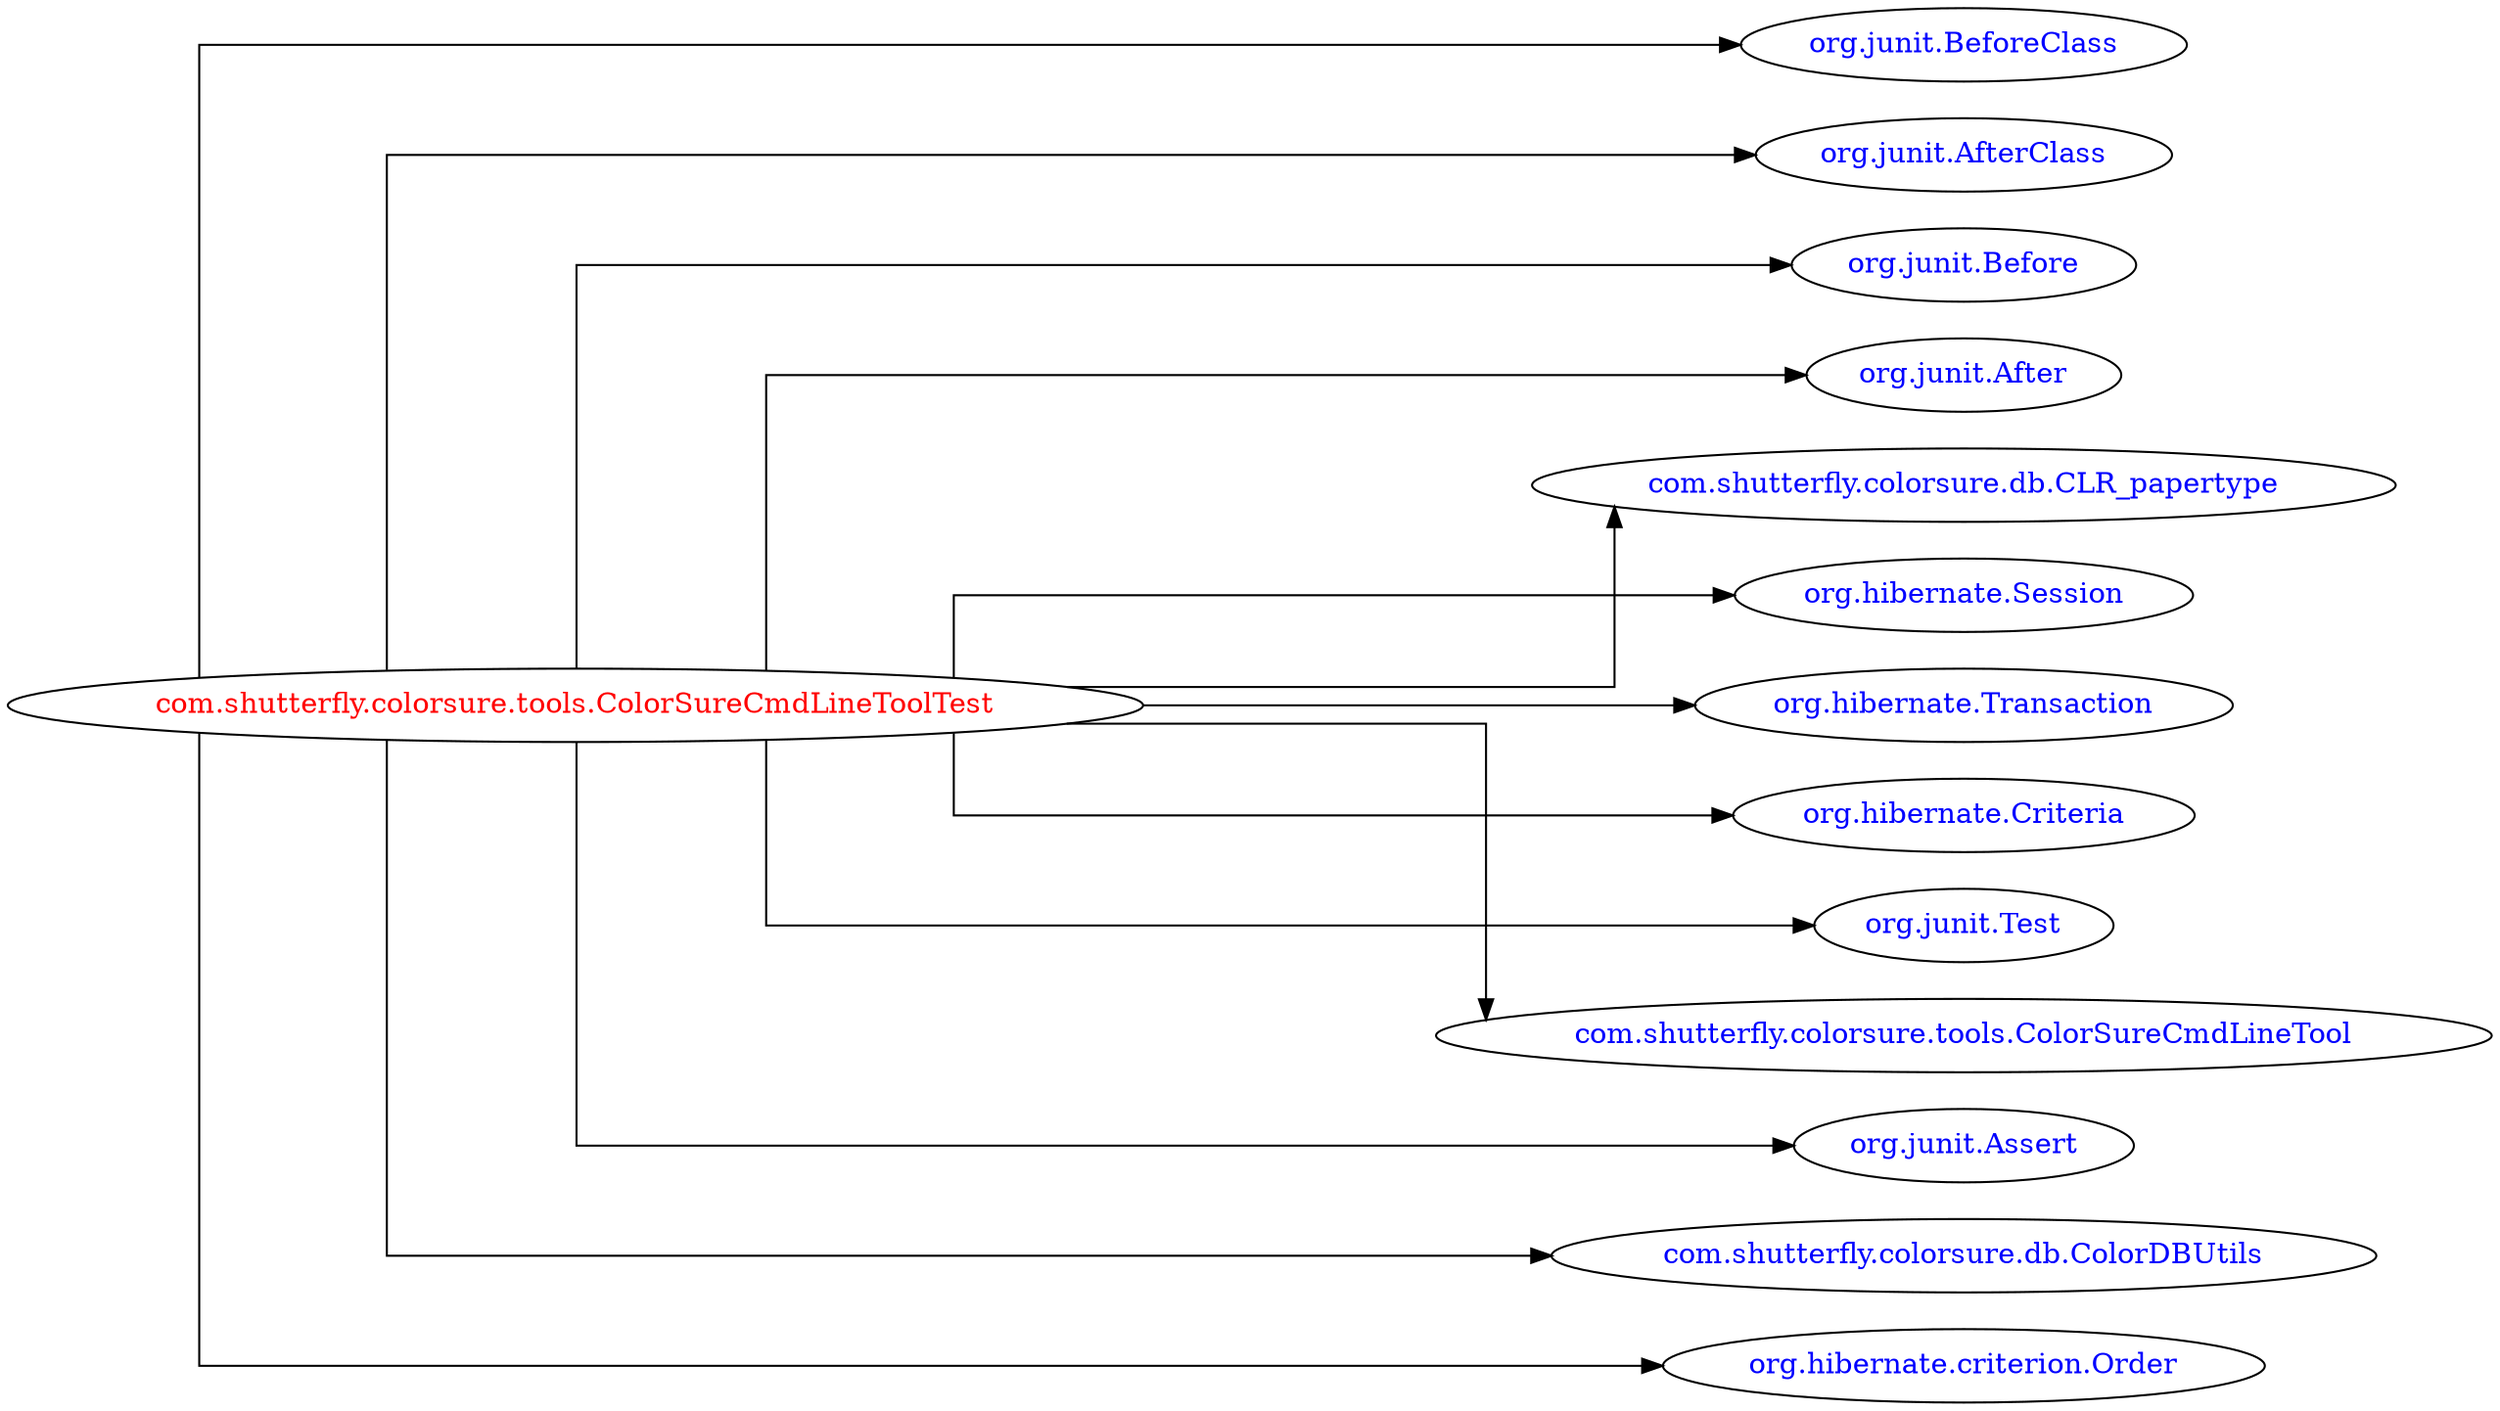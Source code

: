 digraph dependencyGraph {
 concentrate=true;
 ranksep="2.0";
 rankdir="LR"; 
 splines="ortho";
"com.shutterfly.colorsure.tools.ColorSureCmdLineToolTest" [fontcolor="red"];
"org.junit.BeforeClass" [ fontcolor="blue" ];
"com.shutterfly.colorsure.tools.ColorSureCmdLineToolTest"->"org.junit.BeforeClass";
"org.junit.AfterClass" [ fontcolor="blue" ];
"com.shutterfly.colorsure.tools.ColorSureCmdLineToolTest"->"org.junit.AfterClass";
"org.junit.Before" [ fontcolor="blue" ];
"com.shutterfly.colorsure.tools.ColorSureCmdLineToolTest"->"org.junit.Before";
"org.junit.After" [ fontcolor="blue" ];
"com.shutterfly.colorsure.tools.ColorSureCmdLineToolTest"->"org.junit.After";
"com.shutterfly.colorsure.db.CLR_papertype" [ fontcolor="blue" ];
"com.shutterfly.colorsure.tools.ColorSureCmdLineToolTest"->"com.shutterfly.colorsure.db.CLR_papertype";
"org.hibernate.Session" [ fontcolor="blue" ];
"com.shutterfly.colorsure.tools.ColorSureCmdLineToolTest"->"org.hibernate.Session";
"org.hibernate.Transaction" [ fontcolor="blue" ];
"com.shutterfly.colorsure.tools.ColorSureCmdLineToolTest"->"org.hibernate.Transaction";
"org.hibernate.Criteria" [ fontcolor="blue" ];
"com.shutterfly.colorsure.tools.ColorSureCmdLineToolTest"->"org.hibernate.Criteria";
"org.junit.Test" [ fontcolor="blue" ];
"com.shutterfly.colorsure.tools.ColorSureCmdLineToolTest"->"org.junit.Test";
"com.shutterfly.colorsure.tools.ColorSureCmdLineTool" [ fontcolor="blue" ];
"com.shutterfly.colorsure.tools.ColorSureCmdLineToolTest"->"com.shutterfly.colorsure.tools.ColorSureCmdLineTool";
"org.junit.Assert" [ fontcolor="blue" ];
"com.shutterfly.colorsure.tools.ColorSureCmdLineToolTest"->"org.junit.Assert";
"com.shutterfly.colorsure.db.ColorDBUtils" [ fontcolor="blue" ];
"com.shutterfly.colorsure.tools.ColorSureCmdLineToolTest"->"com.shutterfly.colorsure.db.ColorDBUtils";
"org.hibernate.criterion.Order" [ fontcolor="blue" ];
"com.shutterfly.colorsure.tools.ColorSureCmdLineToolTest"->"org.hibernate.criterion.Order";
}